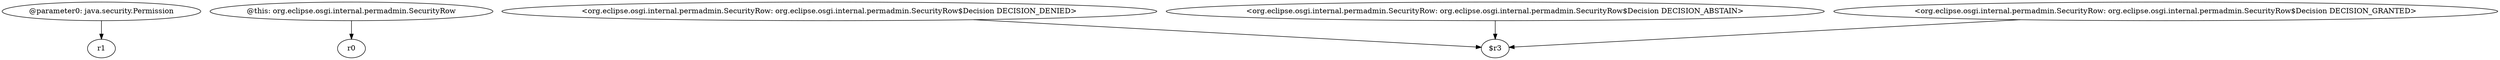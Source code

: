 digraph g {
0[label="@parameter0: java.security.Permission"]
1[label="r1"]
0->1[label=""]
2[label="@this: org.eclipse.osgi.internal.permadmin.SecurityRow"]
3[label="r0"]
2->3[label=""]
4[label="<org.eclipse.osgi.internal.permadmin.SecurityRow: org.eclipse.osgi.internal.permadmin.SecurityRow$Decision DECISION_DENIED>"]
5[label="$r3"]
4->5[label=""]
6[label="<org.eclipse.osgi.internal.permadmin.SecurityRow: org.eclipse.osgi.internal.permadmin.SecurityRow$Decision DECISION_ABSTAIN>"]
6->5[label=""]
7[label="<org.eclipse.osgi.internal.permadmin.SecurityRow: org.eclipse.osgi.internal.permadmin.SecurityRow$Decision DECISION_GRANTED>"]
7->5[label=""]
}